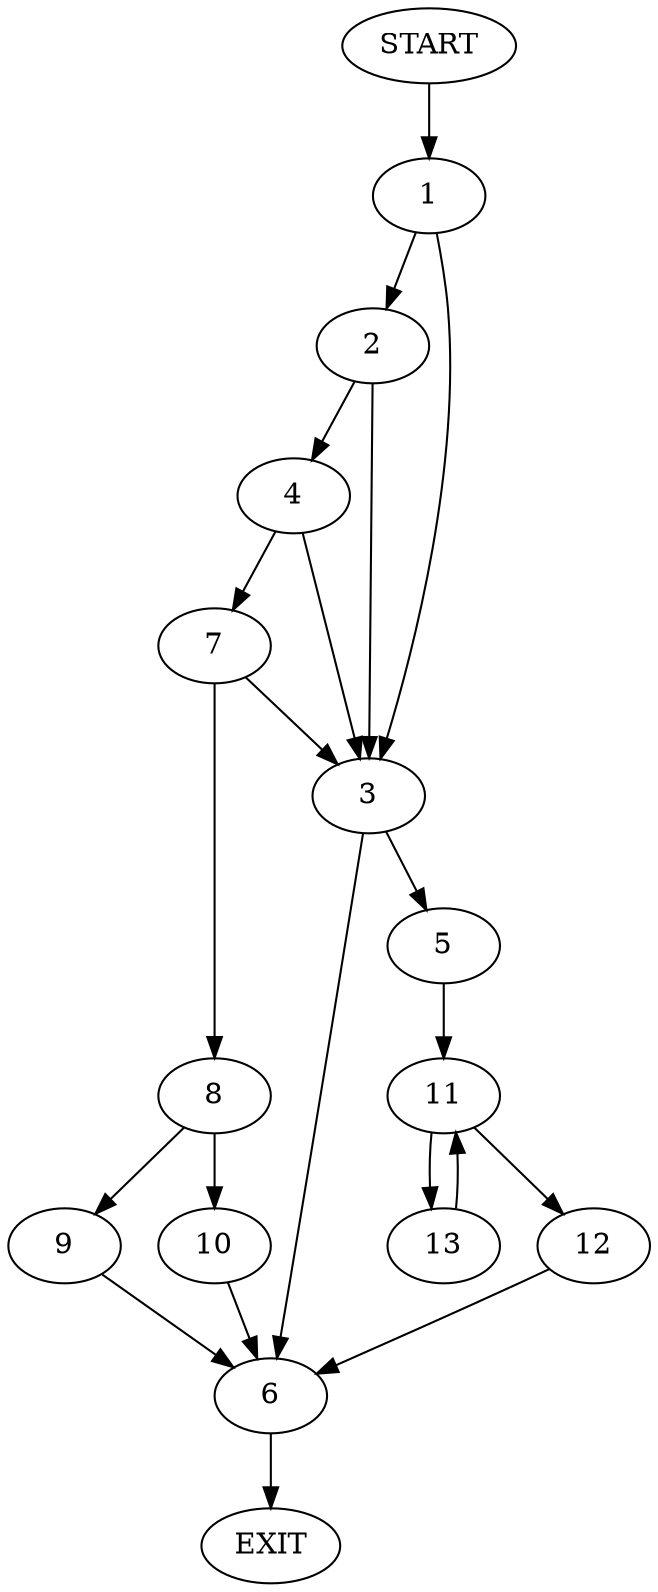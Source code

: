 digraph {
0 [label="START"]
14 [label="EXIT"]
0 -> 1
1 -> 2
1 -> 3
2 -> 4
2 -> 3
3 -> 5
3 -> 6
4 -> 7
4 -> 3
7 -> 8
7 -> 3
8 -> 9
8 -> 10
9 -> 6
10 -> 6
6 -> 14
5 -> 11
11 -> 12
11 -> 13
13 -> 11
12 -> 6
}

